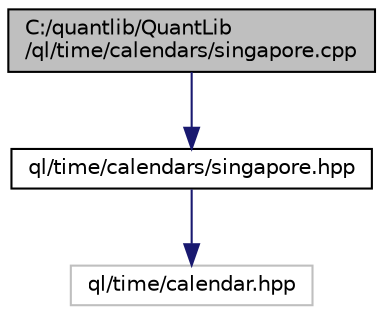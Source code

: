 digraph "C:/quantlib/QuantLib/ql/time/calendars/singapore.cpp"
{
  edge [fontname="Helvetica",fontsize="10",labelfontname="Helvetica",labelfontsize="10"];
  node [fontname="Helvetica",fontsize="10",shape=record];
  Node1 [label="C:/quantlib/QuantLib\l/ql/time/calendars/singapore.cpp",height=0.2,width=0.4,color="black", fillcolor="grey75", style="filled", fontcolor="black"];
  Node1 -> Node2 [color="midnightblue",fontsize="10",style="solid"];
  Node2 [label="ql/time/calendars/singapore.hpp",height=0.2,width=0.4,color="black", fillcolor="white", style="filled",URL="$singapore_8hpp.html",tooltip="Singapore calendars. "];
  Node2 -> Node3 [color="midnightblue",fontsize="10",style="solid"];
  Node3 [label="ql/time/calendar.hpp",height=0.2,width=0.4,color="grey75", fillcolor="white", style="filled"];
}
